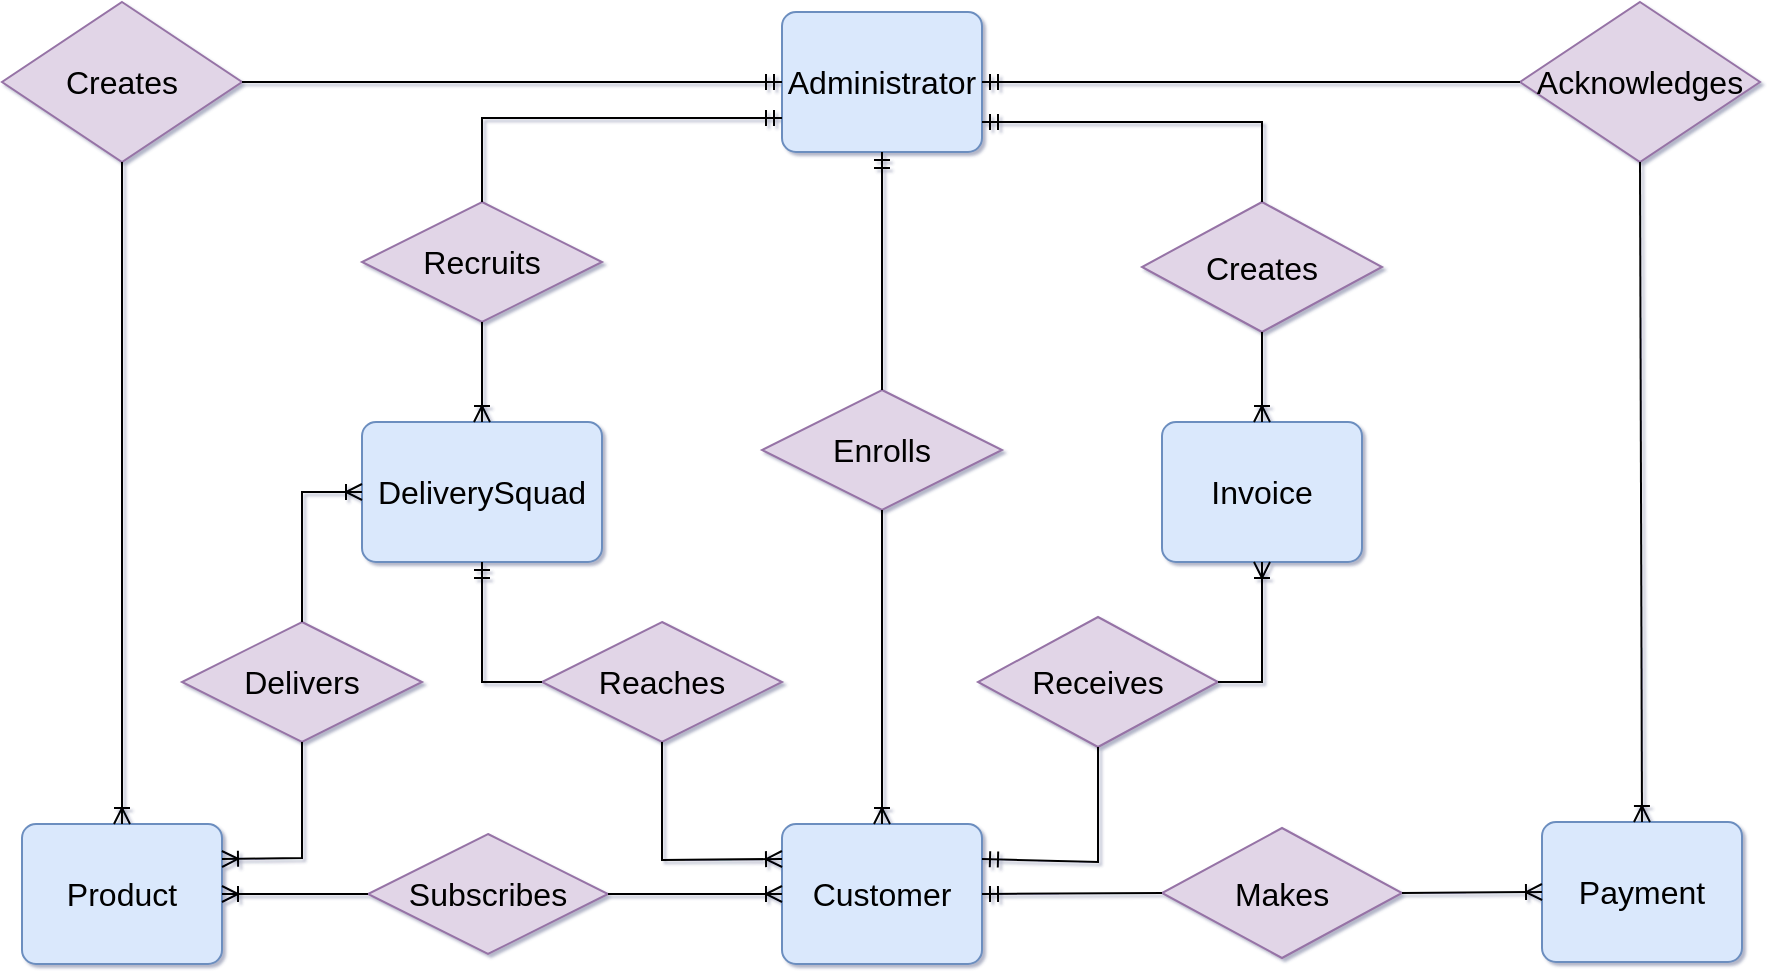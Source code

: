 <mxfile>
    <diagram id="R2lEEEUBdFMjLlhIrx00" name="Page-1">
        <mxGraphModel dx="667" dy="566" grid="1" gridSize="10" guides="1" tooltips="1" connect="1" arrows="1" fold="1" page="1" pageScale="1" pageWidth="850" pageHeight="1100" math="0" shadow="1" extFonts="Permanent Marker^https://fonts.googleapis.com/css?family=Permanent+Marker">
            <root>
                <mxCell id="0"/>
                <mxCell id="1" parent="0"/>
                <mxCell id="3TmcrJB_SAuxVXIHY5bZ-1" value="Administrator" style="rounded=1;arcSize=10;whiteSpace=wrap;html=1;align=center;fillColor=#dae8fc;strokeColor=#6c8ebf;fontSize=16;" parent="1" vertex="1">
                    <mxGeometry x="470" y="75" width="100" height="70" as="geometry"/>
                </mxCell>
                <mxCell id="3TmcrJB_SAuxVXIHY5bZ-2" value="Product" style="rounded=1;arcSize=10;whiteSpace=wrap;html=1;align=center;fillColor=#dae8fc;strokeColor=#6c8ebf;fontSize=16;" parent="1" vertex="1">
                    <mxGeometry x="90" y="481" width="100" height="70" as="geometry"/>
                </mxCell>
                <mxCell id="3TmcrJB_SAuxVXIHY5bZ-4" value="DeliverySquad" style="rounded=1;arcSize=10;whiteSpace=wrap;html=1;align=center;fillColor=#dae8fc;strokeColor=#6c8ebf;fontSize=16;" parent="1" vertex="1">
                    <mxGeometry x="260" y="280" width="120" height="70" as="geometry"/>
                </mxCell>
                <mxCell id="3TmcrJB_SAuxVXIHY5bZ-5" value="Customer" style="rounded=1;arcSize=10;whiteSpace=wrap;html=1;align=center;fillColor=#dae8fc;strokeColor=#6c8ebf;fontSize=16;" parent="1" vertex="1">
                    <mxGeometry x="470" y="481" width="100" height="70" as="geometry"/>
                </mxCell>
                <mxCell id="3TmcrJB_SAuxVXIHY5bZ-6" value="Invoice" style="rounded=1;arcSize=10;whiteSpace=wrap;html=1;align=center;fillColor=#dae8fc;strokeColor=#6c8ebf;fontSize=16;" parent="1" vertex="1">
                    <mxGeometry x="660" y="280" width="100" height="70" as="geometry"/>
                </mxCell>
                <mxCell id="3TmcrJB_SAuxVXIHY5bZ-7" value="Payment" style="rounded=1;arcSize=10;whiteSpace=wrap;html=1;align=center;fillColor=#dae8fc;strokeColor=#6c8ebf;fontSize=16;" parent="1" vertex="1">
                    <mxGeometry x="850" y="480" width="100" height="70" as="geometry"/>
                </mxCell>
                <mxCell id="3TmcrJB_SAuxVXIHY5bZ-8" value="Recruits" style="shape=rhombus;perimeter=rhombusPerimeter;whiteSpace=wrap;html=1;align=center;fillColor=#e1d5e7;strokeColor=#9673a6;fontSize=16;" parent="1" vertex="1">
                    <mxGeometry x="260" y="170" width="120" height="60" as="geometry"/>
                </mxCell>
                <mxCell id="3TmcrJB_SAuxVXIHY5bZ-9" value="Creates" style="shape=rhombus;perimeter=rhombusPerimeter;whiteSpace=wrap;html=1;align=center;fillColor=#e1d5e7;strokeColor=#9673a6;fontSize=16;" parent="1" vertex="1">
                    <mxGeometry x="80" y="70" width="120" height="80" as="geometry"/>
                </mxCell>
                <mxCell id="3TmcrJB_SAuxVXIHY5bZ-10" value="Enrolls" style="shape=rhombus;perimeter=rhombusPerimeter;whiteSpace=wrap;html=1;align=center;fillColor=#e1d5e7;strokeColor=#9673a6;fontSize=16;" parent="1" vertex="1">
                    <mxGeometry x="460" y="264" width="120" height="60" as="geometry"/>
                </mxCell>
                <mxCell id="3TmcrJB_SAuxVXIHY5bZ-11" value="Reaches" style="shape=rhombus;perimeter=rhombusPerimeter;whiteSpace=wrap;html=1;align=center;fillColor=#e1d5e7;strokeColor=#9673a6;fontSize=16;" parent="1" vertex="1">
                    <mxGeometry x="350" y="380" width="120" height="60" as="geometry"/>
                </mxCell>
                <mxCell id="3TmcrJB_SAuxVXIHY5bZ-12" value="Delivers" style="shape=rhombus;perimeter=rhombusPerimeter;whiteSpace=wrap;html=1;align=center;fillColor=#e1d5e7;strokeColor=#9673a6;fontSize=16;" parent="1" vertex="1">
                    <mxGeometry x="170" y="380" width="120" height="60" as="geometry"/>
                </mxCell>
                <mxCell id="3TmcrJB_SAuxVXIHY5bZ-13" value="Subscribes" style="shape=rhombus;perimeter=rhombusPerimeter;whiteSpace=wrap;html=1;align=center;fillColor=#e1d5e7;strokeColor=#9673a6;fontSize=16;" parent="1" vertex="1">
                    <mxGeometry x="263" y="486" width="120" height="60" as="geometry"/>
                </mxCell>
                <mxCell id="3TmcrJB_SAuxVXIHY5bZ-14" value="Receives" style="shape=rhombus;perimeter=rhombusPerimeter;whiteSpace=wrap;html=1;align=center;fillColor=#e1d5e7;strokeColor=#9673a6;fontSize=16;" parent="1" vertex="1">
                    <mxGeometry x="568" y="377.5" width="120" height="65" as="geometry"/>
                </mxCell>
                <mxCell id="3TmcrJB_SAuxVXIHY5bZ-15" value="Makes" style="shape=rhombus;perimeter=rhombusPerimeter;whiteSpace=wrap;html=1;align=center;fillColor=#e1d5e7;strokeColor=#9673a6;fontSize=16;" parent="1" vertex="1">
                    <mxGeometry x="660" y="483" width="120" height="65" as="geometry"/>
                </mxCell>
                <mxCell id="3TmcrJB_SAuxVXIHY5bZ-16" value="Acknowledges" style="shape=rhombus;perimeter=rhombusPerimeter;whiteSpace=wrap;html=1;align=center;fillColor=#e1d5e7;strokeColor=#9673a6;fontSize=16;" parent="1" vertex="1">
                    <mxGeometry x="839" y="70" width="120" height="80" as="geometry"/>
                </mxCell>
                <mxCell id="3TmcrJB_SAuxVXIHY5bZ-17" value="Creates" style="shape=rhombus;perimeter=rhombusPerimeter;whiteSpace=wrap;html=1;align=center;fillColor=#e1d5e7;strokeColor=#9673a6;fontSize=16;" parent="1" vertex="1">
                    <mxGeometry x="650" y="170" width="120" height="65" as="geometry"/>
                </mxCell>
                <mxCell id="3TmcrJB_SAuxVXIHY5bZ-18" value="" style="edgeStyle=entityRelationEdgeStyle;fontSize=16;html=1;endArrow=ERmandOne;rounded=0;" parent="1" source="3TmcrJB_SAuxVXIHY5bZ-9" target="3TmcrJB_SAuxVXIHY5bZ-1" edge="1">
                    <mxGeometry width="100" height="100" relative="1" as="geometry">
                        <mxPoint x="220" y="140" as="sourcePoint"/>
                        <mxPoint x="320" y="40" as="targetPoint"/>
                    </mxGeometry>
                </mxCell>
                <mxCell id="3TmcrJB_SAuxVXIHY5bZ-23" value="" style="fontSize=16;html=1;endArrow=ERoneToMany;rounded=0;exitX=0.5;exitY=1;exitDx=0;exitDy=0;entryX=0.5;entryY=0;entryDx=0;entryDy=0;" parent="1" source="3TmcrJB_SAuxVXIHY5bZ-9" target="3TmcrJB_SAuxVXIHY5bZ-2" edge="1">
                    <mxGeometry width="100" height="100" relative="1" as="geometry">
                        <mxPoint x="130" y="170" as="sourcePoint"/>
                        <mxPoint x="150" y="480" as="targetPoint"/>
                    </mxGeometry>
                </mxCell>
                <mxCell id="3TmcrJB_SAuxVXIHY5bZ-25" value="" style="fontSize=16;html=1;endArrow=ERmandOne;rounded=0;exitX=0.5;exitY=0;exitDx=0;exitDy=0;" parent="1" source="3TmcrJB_SAuxVXIHY5bZ-8" edge="1">
                    <mxGeometry width="100" height="100" relative="1" as="geometry">
                        <mxPoint x="220" y="120" as="sourcePoint"/>
                        <mxPoint x="470" y="128" as="targetPoint"/>
                        <Array as="points">
                            <mxPoint x="320" y="128"/>
                        </Array>
                    </mxGeometry>
                </mxCell>
                <mxCell id="3TmcrJB_SAuxVXIHY5bZ-26" value="" style="fontSize=16;html=1;endArrow=ERoneToMany;rounded=0;exitX=0.5;exitY=1;exitDx=0;exitDy=0;entryX=0.5;entryY=0;entryDx=0;entryDy=0;" parent="1" source="3TmcrJB_SAuxVXIHY5bZ-8" target="3TmcrJB_SAuxVXIHY5bZ-4" edge="1">
                    <mxGeometry width="100" height="100" relative="1" as="geometry">
                        <mxPoint x="160" y="150" as="sourcePoint"/>
                        <mxPoint x="160" y="490" as="targetPoint"/>
                    </mxGeometry>
                </mxCell>
                <mxCell id="3TmcrJB_SAuxVXIHY5bZ-27" value="" style="fontSize=16;html=1;endArrow=ERoneToMany;rounded=0;exitX=0.5;exitY=1;exitDx=0;exitDy=0;entryX=1;entryY=0.25;entryDx=0;entryDy=0;" parent="1" source="3TmcrJB_SAuxVXIHY5bZ-12" target="3TmcrJB_SAuxVXIHY5bZ-2" edge="1">
                    <mxGeometry width="100" height="100" relative="1" as="geometry">
                        <mxPoint x="150" y="150" as="sourcePoint"/>
                        <mxPoint x="150" y="490" as="targetPoint"/>
                        <Array as="points">
                            <mxPoint x="230" y="498"/>
                        </Array>
                    </mxGeometry>
                </mxCell>
                <mxCell id="3TmcrJB_SAuxVXIHY5bZ-28" value="" style="fontSize=16;html=1;endArrow=ERoneToMany;rounded=0;exitX=0.5;exitY=0;exitDx=0;exitDy=0;entryX=0;entryY=0.5;entryDx=0;entryDy=0;" parent="1" source="3TmcrJB_SAuxVXIHY5bZ-12" target="3TmcrJB_SAuxVXIHY5bZ-4" edge="1">
                    <mxGeometry width="100" height="100" relative="1" as="geometry">
                        <mxPoint x="240" y="450" as="sourcePoint"/>
                        <mxPoint x="200" y="508.5" as="targetPoint"/>
                        <Array as="points">
                            <mxPoint x="230" y="315"/>
                        </Array>
                    </mxGeometry>
                </mxCell>
                <mxCell id="3TmcrJB_SAuxVXIHY5bZ-29" value="" style="fontSize=16;html=1;endArrow=ERmandOne;rounded=0;exitX=0.5;exitY=0;exitDx=0;exitDy=0;entryX=0.5;entryY=1;entryDx=0;entryDy=0;" parent="1" source="3TmcrJB_SAuxVXIHY5bZ-10" target="3TmcrJB_SAuxVXIHY5bZ-1" edge="1">
                    <mxGeometry width="100" height="100" relative="1" as="geometry">
                        <mxPoint x="390" y="210" as="sourcePoint"/>
                        <mxPoint x="480" y="130" as="targetPoint"/>
                        <Array as="points"/>
                    </mxGeometry>
                </mxCell>
                <mxCell id="3TmcrJB_SAuxVXIHY5bZ-30" value="" style="fontSize=16;html=1;endArrow=ERoneToMany;rounded=0;exitX=0.5;exitY=1;exitDx=0;exitDy=0;entryX=0.5;entryY=0;entryDx=0;entryDy=0;" parent="1" source="3TmcrJB_SAuxVXIHY5bZ-10" target="3TmcrJB_SAuxVXIHY5bZ-5" edge="1">
                    <mxGeometry width="100" height="100" relative="1" as="geometry">
                        <mxPoint x="240" y="450" as="sourcePoint"/>
                        <mxPoint x="200" y="508.5" as="targetPoint"/>
                        <Array as="points"/>
                    </mxGeometry>
                </mxCell>
                <mxCell id="3TmcrJB_SAuxVXIHY5bZ-31" value="" style="fontSize=16;html=1;endArrow=ERoneToMany;rounded=0;exitX=0;exitY=0.5;exitDx=0;exitDy=0;entryX=1;entryY=0.5;entryDx=0;entryDy=0;" parent="1" source="3TmcrJB_SAuxVXIHY5bZ-13" target="3TmcrJB_SAuxVXIHY5bZ-2" edge="1">
                    <mxGeometry width="100" height="100" relative="1" as="geometry">
                        <mxPoint x="240" y="450" as="sourcePoint"/>
                        <mxPoint x="200" y="508.5" as="targetPoint"/>
                        <Array as="points"/>
                    </mxGeometry>
                </mxCell>
                <mxCell id="3TmcrJB_SAuxVXIHY5bZ-32" value="" style="fontSize=16;html=1;endArrow=ERoneToMany;rounded=0;exitX=1;exitY=0.5;exitDx=0;exitDy=0;" parent="1" source="3TmcrJB_SAuxVXIHY5bZ-13" target="3TmcrJB_SAuxVXIHY5bZ-5" edge="1">
                    <mxGeometry width="100" height="100" relative="1" as="geometry">
                        <mxPoint x="273" y="526" as="sourcePoint"/>
                        <mxPoint x="200" y="526" as="targetPoint"/>
                        <Array as="points"/>
                    </mxGeometry>
                </mxCell>
                <mxCell id="3TmcrJB_SAuxVXIHY5bZ-33" value="" style="fontSize=16;html=1;endArrow=ERmandOne;rounded=0;exitX=0;exitY=0.5;exitDx=0;exitDy=0;entryX=0.5;entryY=1;entryDx=0;entryDy=0;" parent="1" source="3TmcrJB_SAuxVXIHY5bZ-11" target="3TmcrJB_SAuxVXIHY5bZ-4" edge="1">
                    <mxGeometry width="100" height="100" relative="1" as="geometry">
                        <mxPoint x="390" y="210" as="sourcePoint"/>
                        <mxPoint x="480" y="130" as="targetPoint"/>
                        <Array as="points">
                            <mxPoint x="320" y="410"/>
                        </Array>
                    </mxGeometry>
                </mxCell>
                <mxCell id="3TmcrJB_SAuxVXIHY5bZ-34" value="" style="fontSize=16;html=1;endArrow=ERoneToMany;rounded=0;exitX=0.5;exitY=1;exitDx=0;exitDy=0;entryX=0;entryY=0.25;entryDx=0;entryDy=0;" parent="1" source="3TmcrJB_SAuxVXIHY5bZ-11" target="3TmcrJB_SAuxVXIHY5bZ-5" edge="1">
                    <mxGeometry width="100" height="100" relative="1" as="geometry">
                        <mxPoint x="393" y="526" as="sourcePoint"/>
                        <mxPoint x="480" y="526" as="targetPoint"/>
                        <Array as="points">
                            <mxPoint x="410" y="499"/>
                        </Array>
                    </mxGeometry>
                </mxCell>
                <mxCell id="3TmcrJB_SAuxVXIHY5bZ-35" value="" style="fontSize=16;html=1;endArrow=ERmandOne;rounded=0;exitX=0.5;exitY=0;exitDx=0;exitDy=0;" parent="1" source="3TmcrJB_SAuxVXIHY5bZ-17" edge="1">
                    <mxGeometry width="100" height="100" relative="1" as="geometry">
                        <mxPoint x="390" y="210" as="sourcePoint"/>
                        <mxPoint x="570" y="130" as="targetPoint"/>
                        <Array as="points">
                            <mxPoint x="710" y="130"/>
                        </Array>
                    </mxGeometry>
                </mxCell>
                <mxCell id="3TmcrJB_SAuxVXIHY5bZ-36" value="" style="fontSize=16;html=1;endArrow=ERoneToMany;rounded=0;exitX=0.5;exitY=1;exitDx=0;exitDy=0;entryX=0.5;entryY=0;entryDx=0;entryDy=0;" parent="1" source="3TmcrJB_SAuxVXIHY5bZ-17" target="3TmcrJB_SAuxVXIHY5bZ-6" edge="1">
                    <mxGeometry width="100" height="100" relative="1" as="geometry">
                        <mxPoint x="709" y="235" as="sourcePoint"/>
                        <mxPoint x="709" y="280" as="targetPoint"/>
                        <Array as="points"/>
                    </mxGeometry>
                </mxCell>
                <mxCell id="3TmcrJB_SAuxVXIHY5bZ-37" value="" style="fontSize=16;html=1;endArrow=ERoneToMany;rounded=0;exitX=1;exitY=0.5;exitDx=0;exitDy=0;entryX=0.5;entryY=1;entryDx=0;entryDy=0;" parent="1" source="3TmcrJB_SAuxVXIHY5bZ-14" target="3TmcrJB_SAuxVXIHY5bZ-6" edge="1">
                    <mxGeometry width="100" height="100" relative="1" as="geometry">
                        <mxPoint x="720" y="245" as="sourcePoint"/>
                        <mxPoint x="720" y="290" as="targetPoint"/>
                        <Array as="points">
                            <mxPoint x="710" y="410"/>
                        </Array>
                    </mxGeometry>
                </mxCell>
                <mxCell id="3TmcrJB_SAuxVXIHY5bZ-38" value="" style="fontSize=16;html=1;endArrow=ERmandOne;rounded=0;exitX=0.5;exitY=1;exitDx=0;exitDy=0;entryX=1;entryY=0.25;entryDx=0;entryDy=0;" parent="1" source="3TmcrJB_SAuxVXIHY5bZ-14" target="3TmcrJB_SAuxVXIHY5bZ-5" edge="1">
                    <mxGeometry width="100" height="100" relative="1" as="geometry">
                        <mxPoint x="530" y="220" as="sourcePoint"/>
                        <mxPoint x="530" y="155" as="targetPoint"/>
                        <Array as="points">
                            <mxPoint x="628" y="500"/>
                        </Array>
                    </mxGeometry>
                </mxCell>
                <mxCell id="3TmcrJB_SAuxVXIHY5bZ-39" value="" style="fontSize=16;html=1;endArrow=ERoneToMany;rounded=0;exitX=1;exitY=0.5;exitDx=0;exitDy=0;entryX=0;entryY=0.5;entryDx=0;entryDy=0;" parent="1" source="3TmcrJB_SAuxVXIHY5bZ-15" target="3TmcrJB_SAuxVXIHY5bZ-7" edge="1">
                    <mxGeometry width="100" height="100" relative="1" as="geometry">
                        <mxPoint x="647" y="387.5" as="sourcePoint"/>
                        <mxPoint x="670" y="325" as="targetPoint"/>
                        <Array as="points"/>
                    </mxGeometry>
                </mxCell>
                <mxCell id="3TmcrJB_SAuxVXIHY5bZ-40" value="" style="fontSize=16;html=1;endArrow=ERmandOne;rounded=0;exitX=0;exitY=0.5;exitDx=0;exitDy=0;entryX=1;entryY=0.5;entryDx=0;entryDy=0;" parent="1" source="3TmcrJB_SAuxVXIHY5bZ-15" target="3TmcrJB_SAuxVXIHY5bZ-5" edge="1">
                    <mxGeometry width="100" height="100" relative="1" as="geometry">
                        <mxPoint x="647" y="452.5" as="sourcePoint"/>
                        <mxPoint x="580" y="508.5" as="targetPoint"/>
                        <Array as="points"/>
                    </mxGeometry>
                </mxCell>
                <mxCell id="3TmcrJB_SAuxVXIHY5bZ-41" value="" style="fontSize=16;html=1;endArrow=ERoneToMany;rounded=0;exitX=0.5;exitY=1;exitDx=0;exitDy=0;entryX=0.5;entryY=0;entryDx=0;entryDy=0;" parent="1" source="3TmcrJB_SAuxVXIHY5bZ-16" target="3TmcrJB_SAuxVXIHY5bZ-7" edge="1">
                    <mxGeometry width="100" height="100" relative="1" as="geometry">
                        <mxPoint x="790" y="525.5" as="sourcePoint"/>
                        <mxPoint x="860" y="525" as="targetPoint"/>
                        <Array as="points"/>
                    </mxGeometry>
                </mxCell>
                <mxCell id="3TmcrJB_SAuxVXIHY5bZ-42" value="" style="fontSize=16;html=1;endArrow=ERmandOne;rounded=0;exitX=0;exitY=0.5;exitDx=0;exitDy=0;entryX=1;entryY=0.5;entryDx=0;entryDy=0;" parent="1" source="3TmcrJB_SAuxVXIHY5bZ-16" target="3TmcrJB_SAuxVXIHY5bZ-1" edge="1">
                    <mxGeometry width="100" height="100" relative="1" as="geometry">
                        <mxPoint x="720" y="180" as="sourcePoint"/>
                        <mxPoint x="580" y="140" as="targetPoint"/>
                        <Array as="points"/>
                    </mxGeometry>
                </mxCell>
            </root>
        </mxGraphModel>
    </diagram>
</mxfile>